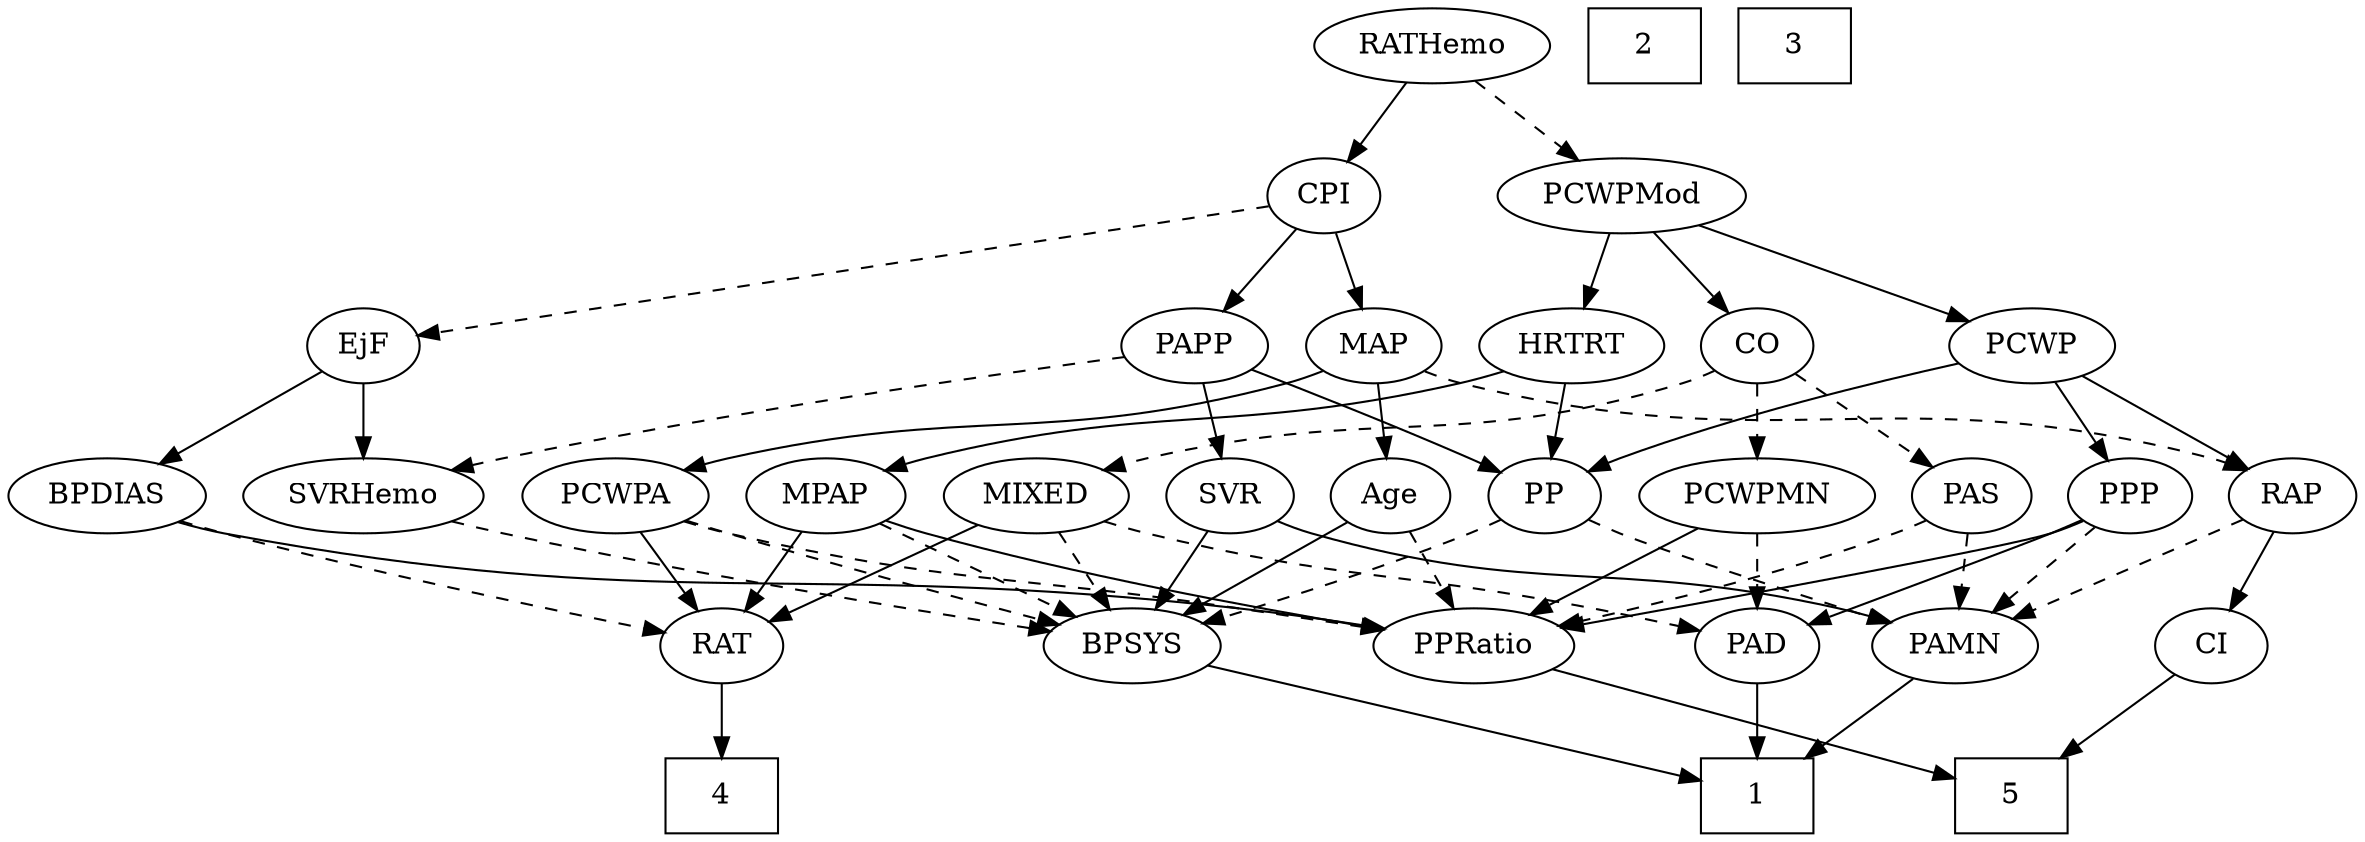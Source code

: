 strict digraph {
	graph [bb="0,0,1044.2,396"];
	node [label="\N"];
	1	[height=0.5,
		pos="776.25,18",
		shape=box,
		width=0.75];
	2	[height=0.5,
		pos="743.25,378",
		shape=box,
		width=0.75];
	3	[height=0.5,
		pos="815.25,378",
		shape=box,
		width=0.75];
	4	[height=0.5,
		pos="303.25,18",
		shape=box,
		width=0.75];
	5	[height=0.5,
		pos="894.25,18",
		shape=box,
		width=0.75];
	Age	[height=0.5,
		pos="535.25,162",
		width=0.75];
	BPSYS	[height=0.5,
		pos="486.25,90",
		width=1.0471];
	Age -> BPSYS	[pos="e,497.77,107.47 524.37,145.46 518.27,136.74 510.5,125.65 503.58,115.76",
		style=solid];
	PPRatio	[height=0.5,
		pos="618.25,90",
		width=1.1013];
	Age -> PPRatio	[pos="e,600.15,106.26 551.64,147.17 563.22,137.4 578.98,124.11 592.26,112.91",
		style=dashed];
	EjF	[height=0.5,
		pos="152.25,234",
		width=0.75];
	SVRHemo	[height=0.5,
		pos="152.25,162",
		width=1.3902];
	EjF -> SVRHemo	[pos="e,152.25,180.1 152.25,215.7 152.25,207.98 152.25,198.71 152.25,190.11",
		style=solid];
	BPDIAS	[height=0.5,
		pos="42.246,162",
		width=1.1735];
	EjF -> BPDIAS	[pos="e,64.988,177.47 133.09,220.81 116.64,210.34 92.637,195.07 73.43,182.84",
		style=solid];
	RAP	[height=0.5,
		pos="1016.2,162",
		width=0.77632];
	PAMN	[height=0.5,
		pos="865.25,90",
		width=1.011];
	RAP -> PAMN	[pos="e,891.03,102.95 994.29,150.82 969.67,139.41 929.4,120.74 900.39,107.29",
		style=dashed];
	CI	[height=0.5,
		pos="981.25,90",
		width=0.75];
	RAP -> CI	[pos="e,989.56,107.63 1008.1,144.76 1003.9,136.4 998.75,126.02 994.05,116.61",
		style=solid];
	MIXED	[height=0.5,
		pos="450.25,162",
		width=1.1193];
	MIXED -> BPSYS	[pos="e,477.61,107.79 458.96,144.05 463.16,135.89 468.29,125.91 472.97,116.82",
		style=dashed];
	PAD	[height=0.5,
		pos="776.25,90",
		width=0.79437];
	MIXED -> PAD	[pos="e,748.42,94.956 480.09,149.88 486.37,147.75 492.98,145.68 499.25,144 583.5,121.45 684.61,104.62 738.33,96.47",
		style=dashed];
	RAT	[height=0.5,
		pos="303.25,90",
		width=0.75827];
	MIXED -> RAT	[pos="e,324.89,101.31 423.63,148.32 398.42,136.32 360.6,118.31 334.1,105.69",
		style=solid];
	MPAP	[height=0.5,
		pos="255.25,162",
		width=0.97491];
	MPAP -> BPSYS	[pos="e,453.54,99.289 282.1,150.17 287.73,148.03 293.65,145.87 299.25,144 348.31,127.61 405.67,111.84 443.8,101.83",
		style=dashed];
	MPAP -> RAT	[pos="e,292.5,106.67 266.38,144.76 272.4,135.98 279.96,124.96 286.66,115.19",
		style=solid];
	MPAP -> PPRatio	[pos="e,583.16,98.384 281.46,149.81 287.24,147.64 293.39,145.56 299.25,144 400.92,116.88 429.63,126.32 533.25,108 546.23,105.7 560.27,\
102.99 573.14,100.41",
		style=solid];
	BPSYS -> 1	[pos="e,748.87,25.607 519.23,81.038 573.6,67.916 681.68,41.827 738.82,28.034",
		style=solid];
	PAD -> 1	[pos="e,776.25,36.104 776.25,71.697 776.25,63.983 776.25,54.712 776.25,46.112",
		style=solid];
	CO	[height=0.5,
		pos="776.25,234",
		width=0.75];
	CO -> MIXED	[pos="e,480.04,174.32 755.72,222.04 750.76,219.76 745.41,217.57 740.25,216 636.62,184.54 604.41,205.86 499.25,180 496.1,179.23 492.87,\
178.33 489.64,177.37",
		style=dashed];
	PAS	[height=0.5,
		pos="871.25,162",
		width=0.75];
	CO -> PAS	[pos="e,853.61,175.99 793.67,220.16 808.18,209.47 829.04,194.1 845.48,181.99",
		style=dashed];
	PCWPMN	[height=0.5,
		pos="776.25,162",
		width=1.3902];
	CO -> PCWPMN	[pos="e,776.25,180.1 776.25,215.7 776.25,207.98 776.25,198.71 776.25,190.11",
		style=dashed];
	PAS -> PAMN	[pos="e,866.71,108.1 869.76,143.7 869.1,135.98 868.31,126.71 867.57,118.11",
		style=dashed];
	PAS -> PPRatio	[pos="e,654.61,97.548 850.61,150.38 845.66,148.08 840.33,145.8 835.25,144 777.76,123.64 709.02,108.3 664.54,99.487",
		style=dashed];
	PAMN -> 1	[pos="e,797.91,36.04 846.37,74.155 834.62,64.916 819.26,52.834 805.91,42.334",
		style=solid];
	RATHemo	[height=0.5,
		pos="649.25,378",
		width=1.3721];
	CPI	[height=0.5,
		pos="601.25,306",
		width=0.75];
	RATHemo -> CPI	[pos="e,612.21,322.99 637.87,360.41 631.93,351.74 624.54,340.97 617.96,331.38",
		style=solid];
	PCWPMod	[height=0.5,
		pos="737.25,306",
		width=1.4443];
	RATHemo -> PCWPMod	[pos="e,717.47,322.73 668.78,361.46 680.77,351.93 696.32,339.56 709.57,329.02",
		style=dashed];
	CPI -> EjF	[pos="e,178.4,239.08 575.17,300.93 498.91,289.05 276.2,254.32 188.42,240.64",
		style=dashed];
	MAP	[height=0.5,
		pos="700.25,234",
		width=0.84854];
	CPI -> MAP	[pos="e,681.53,248.23 619.4,292.16 634.43,281.54 655.99,266.29 673.07,254.22",
		style=solid];
	PAPP	[height=0.5,
		pos="523.25,234",
		width=0.88464];
	CPI -> PAPP	[pos="e,539.43,249.52 585.84,291.17 574.73,281.21 559.54,267.57 546.91,256.23",
		style=solid];
	RAT -> 4	[pos="e,303.25,36.104 303.25,71.697 303.25,63.983 303.25,54.712 303.25,46.112",
		style=solid];
	SVR	[height=0.5,
		pos="608.25,162",
		width=0.77632];
	SVR -> BPSYS	[pos="e,509.34,104.25 588.1,149.44 569.07,138.52 540.21,121.96 518.06,109.26",
		style=solid];
	SVR -> PAMN	[pos="e,836.56,101.19 629.84,150.11 634.81,147.88 640.15,145.69 645.25,144 718.14,119.82 740.15,128.17 814.25,108 818.35,106.88 822.61,\
105.62 826.84,104.31",
		style=solid];
	PCWPMod -> CO	[pos="e,767.16,251.31 746.69,288.05 751.35,279.68 757.08,269.4 762.24,260.13",
		style=solid];
	PCWP	[height=0.5,
		pos="899.25,234",
		width=0.97491];
	PCWPMod -> PCWP	[pos="e,873.18,246.26 768.48,291.5 795.82,279.69 835.52,262.54 863.99,250.23",
		style=solid];
	HRTRT	[height=0.5,
		pos="612.25,234",
		width=1.1013];
	PCWPMod -> HRTRT	[pos="e,636.3,248.47 711.04,290.33 691.83,279.57 665.63,264.89 645.03,253.36",
		style=solid];
	PCWPA	[height=0.5,
		pos="350.25,162",
		width=1.1555];
	PCWPA -> BPSYS	[pos="e,461.36,103.81 376.15,147.67 397.78,136.53 428.79,120.57 452.39,108.42",
		style=dashed];
	PCWPA -> RAT	[pos="e,313.98,106.99 339.11,144.41 333.29,135.74 326.06,124.97 319.61,115.38",
		style=solid];
	PCWPA -> PPRatio	[pos="e,583.06,98.658 381.68,150.07 388.12,147.96 394.88,145.84 401.25,144 460.19,127.01 529.14,110.78 573.23,100.86",
		style=dashed];
	PCWPMN -> PAD	[pos="e,776.25,108.1 776.25,143.7 776.25,135.98 776.25,126.71 776.25,118.11",
		style=dashed];
	PCWPMN -> PPRatio	[pos="e,645.71,103.17 745.78,147.5 719.87,136.02 682.59,119.51 655.02,107.29",
		style=solid];
	SVRHemo -> BPSYS	[pos="e,450.87,96.768 189.25,149.79 196.51,147.74 204.09,145.72 211.25,144 291.42,124.77 386.04,107.76 440.79,98.467",
		style=dashed];
	BPDIAS -> RAT	[pos="e,277.87,96.76 73.961,150.02 80.321,147.94 86.976,145.83 93.246,144 154.13,126.2 225.97,108.84 267.88,99.075",
		style=dashed];
	BPDIAS -> PPRatio	[pos="e,583.66,98.861 72.937,149.45 79.556,147.33 86.571,145.36 93.246,144 285.48,104.69 338.94,135.29 533.25,108 546.42,106.15 560.62,\
103.55 573.58,100.94",
		style=solid];
	MAP -> Age	[pos="e,556.47,173.28 676.37,222.46 671.38,220.29 666.15,218.05 661.25,216 621.5,199.39 610.74,197.21 571.25,180 569.44,179.21 567.59,\
178.39 565.73,177.55",
		style=solid];
	MAP -> RAP	[pos="e,995.12,173.94 723.58,221.92 728.96,219.69 734.73,217.56 740.25,216 843.61,186.76 876.31,210.73 979.25,180 981.39,179.36 983.57,\
178.62 985.75,177.81",
		style=dashed];
	MAP -> PCWPA	[pos="e,381,174.26 677.53,221.86 672.28,219.64 666.65,217.52 661.25,216 548.95,184.4 514.84,206.56 401.25,180 397.83,179.2 394.31,178.27 \
390.8,177.26",
		style=solid];
	PP	[height=0.5,
		pos="681.25,162",
		width=0.75];
	PP -> BPSYS	[pos="e,517.42,100.18 660.11,150.51 655.28,148.25 650.12,145.96 645.25,144 605.72,128.15 559.42,113.1 527.01,103.11",
		style=dashed];
	PP -> PAMN	[pos="e,836.17,101.03 702.41,150.59 707.25,148.32 712.39,146.01 717.25,144 737.3,135.7 789.56,117.25 826.27,104.48",
		style=dashed];
	PPP	[height=0.5,
		pos="943.25,162",
		width=0.75];
	PPP -> PAD	[pos="e,800.08,100.17 922.02,150.73 917.19,148.46 912.06,146.11 907.25,144 874.37,129.6 836.28,114.35 809.68,103.92",
		style=solid];
	PPP -> PAMN	[pos="e,881.97,106.01 927.84,147.17 916.98,137.43 902.23,124.19 889.77,113.01",
		style=dashed];
	PPP -> PPRatio	[pos="e,655.18,96.549 922.68,150.17 917.73,147.87 912.38,145.65 907.25,144 863.02,129.77 735.42,108.96 665.48,98.135",
		style=solid];
	PPRatio -> 5	[pos="e,867.17,25.867 652.09,80.417 704.15,67.212 803.5,42.014 857.35,28.358",
		style=solid];
	PCWP -> RAP	[pos="e,996.29,174.94 921.25,219.83 940.05,208.59 967.22,192.33 987.69,180.08",
		style=solid];
	PCWP -> PP	[pos="e,702.33,173.63 868.17,225.55 831.54,216.4 769.1,199.65 717.25,180 715.4,179.3 713.53,178.55 711.64,177.76",
		style=solid];
	PCWP -> PPP	[pos="e,933.1,179.15 909.45,216.76 914.84,208.19 921.56,197.49 927.59,187.9",
		style=solid];
	CI -> 5	[pos="e,915.6,36.18 964.47,75.503 952.94,66.225 937.32,53.656 923.74,42.728",
		style=solid];
	PAPP -> SVR	[pos="e,591.65,176.67 540.45,218.83 552.94,208.55 570.01,194.49 583.9,183.05",
		style=solid];
	PAPP -> SVRHemo	[pos="e,189.22,174.34 492.46,228.94 436.23,221.27 313.29,203.29 211.25,180 207.21,179.08 203.05,178.05 198.88,176.96",
		style=dashed];
	PAPP -> PP	[pos="e,659.98,173.18 548.11,222.47 572.84,211.93 611.8,195.16 645.25,180 647.04,179.19 648.88,178.34 650.74,177.49",
		style=solid];
	HRTRT -> MPAP	[pos="e,281.44,174.27 583.09,221.6 576.94,219.5 570.43,217.5 564.25,216 448.73,188.01 414.36,209.62 299.25,180 296.59,179.32 293.87,178.52 \
291.15,177.65",
		style=solid];
	HRTRT -> PP	[pos="e,667.06,177.39 627.9,217.12 637.37,207.51 649.58,195.13 659.92,184.63",
		style=solid];
}
